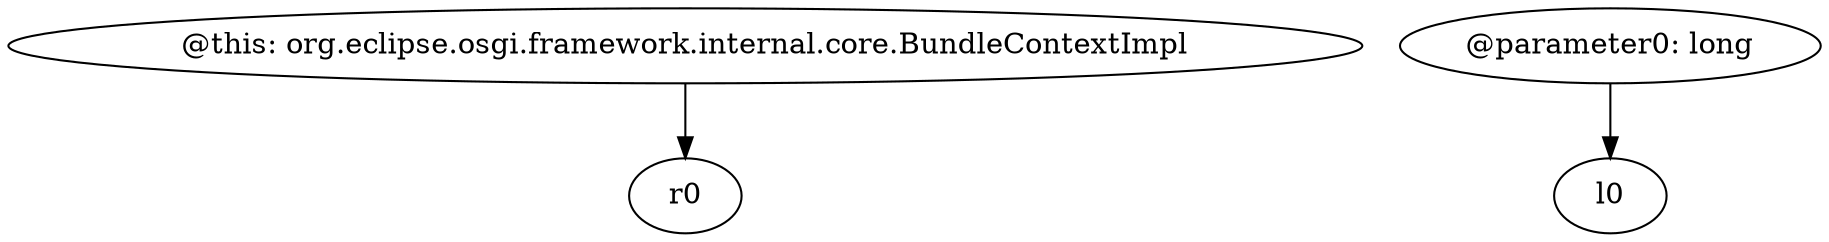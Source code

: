 digraph g {
0[label="@this: org.eclipse.osgi.framework.internal.core.BundleContextImpl"]
1[label="r0"]
0->1[label=""]
2[label="@parameter0: long"]
3[label="l0"]
2->3[label=""]
}